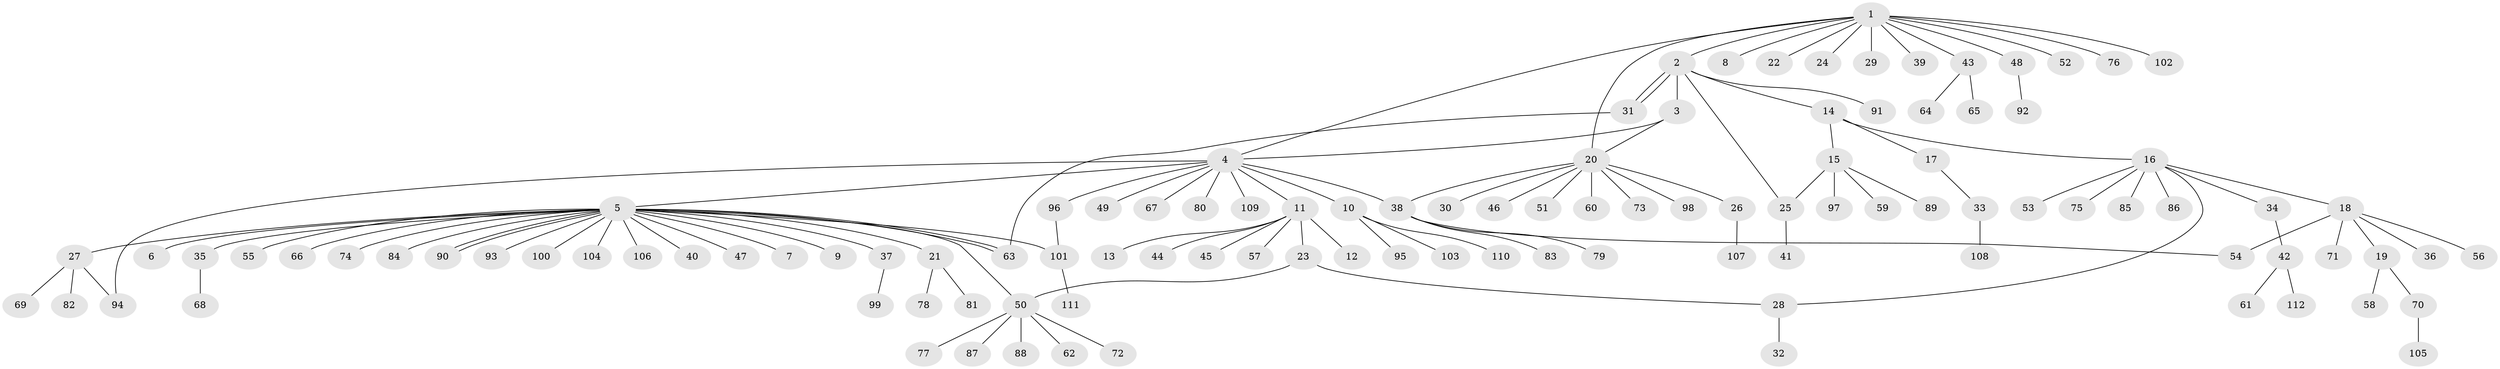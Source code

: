 // Generated by graph-tools (version 1.1) at 2025/50/03/09/25 03:50:00]
// undirected, 112 vertices, 124 edges
graph export_dot {
graph [start="1"]
  node [color=gray90,style=filled];
  1;
  2;
  3;
  4;
  5;
  6;
  7;
  8;
  9;
  10;
  11;
  12;
  13;
  14;
  15;
  16;
  17;
  18;
  19;
  20;
  21;
  22;
  23;
  24;
  25;
  26;
  27;
  28;
  29;
  30;
  31;
  32;
  33;
  34;
  35;
  36;
  37;
  38;
  39;
  40;
  41;
  42;
  43;
  44;
  45;
  46;
  47;
  48;
  49;
  50;
  51;
  52;
  53;
  54;
  55;
  56;
  57;
  58;
  59;
  60;
  61;
  62;
  63;
  64;
  65;
  66;
  67;
  68;
  69;
  70;
  71;
  72;
  73;
  74;
  75;
  76;
  77;
  78;
  79;
  80;
  81;
  82;
  83;
  84;
  85;
  86;
  87;
  88;
  89;
  90;
  91;
  92;
  93;
  94;
  95;
  96;
  97;
  98;
  99;
  100;
  101;
  102;
  103;
  104;
  105;
  106;
  107;
  108;
  109;
  110;
  111;
  112;
  1 -- 2;
  1 -- 4;
  1 -- 8;
  1 -- 20;
  1 -- 22;
  1 -- 24;
  1 -- 29;
  1 -- 39;
  1 -- 43;
  1 -- 48;
  1 -- 52;
  1 -- 76;
  1 -- 102;
  2 -- 3;
  2 -- 14;
  2 -- 25;
  2 -- 31;
  2 -- 31;
  2 -- 91;
  3 -- 4;
  3 -- 20;
  4 -- 5;
  4 -- 10;
  4 -- 11;
  4 -- 38;
  4 -- 49;
  4 -- 67;
  4 -- 80;
  4 -- 94;
  4 -- 96;
  4 -- 109;
  5 -- 6;
  5 -- 7;
  5 -- 9;
  5 -- 21;
  5 -- 27;
  5 -- 35;
  5 -- 37;
  5 -- 40;
  5 -- 47;
  5 -- 50;
  5 -- 55;
  5 -- 63;
  5 -- 63;
  5 -- 66;
  5 -- 74;
  5 -- 84;
  5 -- 90;
  5 -- 90;
  5 -- 93;
  5 -- 100;
  5 -- 101;
  5 -- 104;
  5 -- 106;
  10 -- 95;
  10 -- 103;
  10 -- 110;
  11 -- 12;
  11 -- 13;
  11 -- 23;
  11 -- 44;
  11 -- 45;
  11 -- 57;
  14 -- 15;
  14 -- 16;
  14 -- 17;
  15 -- 25;
  15 -- 59;
  15 -- 89;
  15 -- 97;
  16 -- 18;
  16 -- 28;
  16 -- 34;
  16 -- 53;
  16 -- 75;
  16 -- 85;
  16 -- 86;
  17 -- 33;
  18 -- 19;
  18 -- 36;
  18 -- 54;
  18 -- 56;
  18 -- 71;
  19 -- 58;
  19 -- 70;
  20 -- 26;
  20 -- 30;
  20 -- 38;
  20 -- 46;
  20 -- 51;
  20 -- 60;
  20 -- 73;
  20 -- 98;
  21 -- 78;
  21 -- 81;
  23 -- 28;
  23 -- 50;
  25 -- 41;
  26 -- 107;
  27 -- 69;
  27 -- 82;
  27 -- 94;
  28 -- 32;
  31 -- 63;
  33 -- 108;
  34 -- 42;
  35 -- 68;
  37 -- 99;
  38 -- 54;
  38 -- 79;
  38 -- 83;
  42 -- 61;
  42 -- 112;
  43 -- 64;
  43 -- 65;
  48 -- 92;
  50 -- 62;
  50 -- 72;
  50 -- 77;
  50 -- 87;
  50 -- 88;
  70 -- 105;
  96 -- 101;
  101 -- 111;
}
